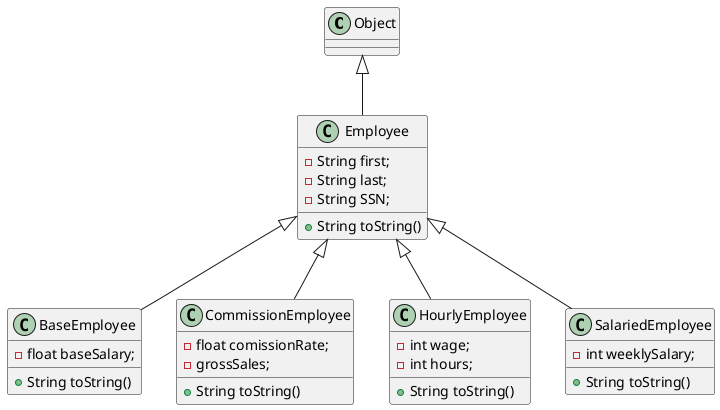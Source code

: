 @startuml
'https://plantuml.com/class-diagram

class Object
class Employee
class BaseEmployee
class CommissionEmployee
class HourlyEmployee
class SalariedEmployee

Object <|-- Employee

Employee <|-- BaseEmployee
Employee <|-- CommissionEmployee
Employee <|-- HourlyEmployee
Employee <|-- SalariedEmployee


class Employee{
    - String first;
    - String last;
    - String SSN;
    + String toString()
    }


class BaseEmployee {
    -float baseSalary;
    + String toString()
}

class CommissionEmployee {
    -float comissionRate;
    -grossSales;
   +  String toString()
}
class HourlyEmployee {
    -int wage;
    -int hours;
   +  String toString()
}

class SalariedEmployee {
    -int weeklySalary;
    + String toString()
}


@enduml
